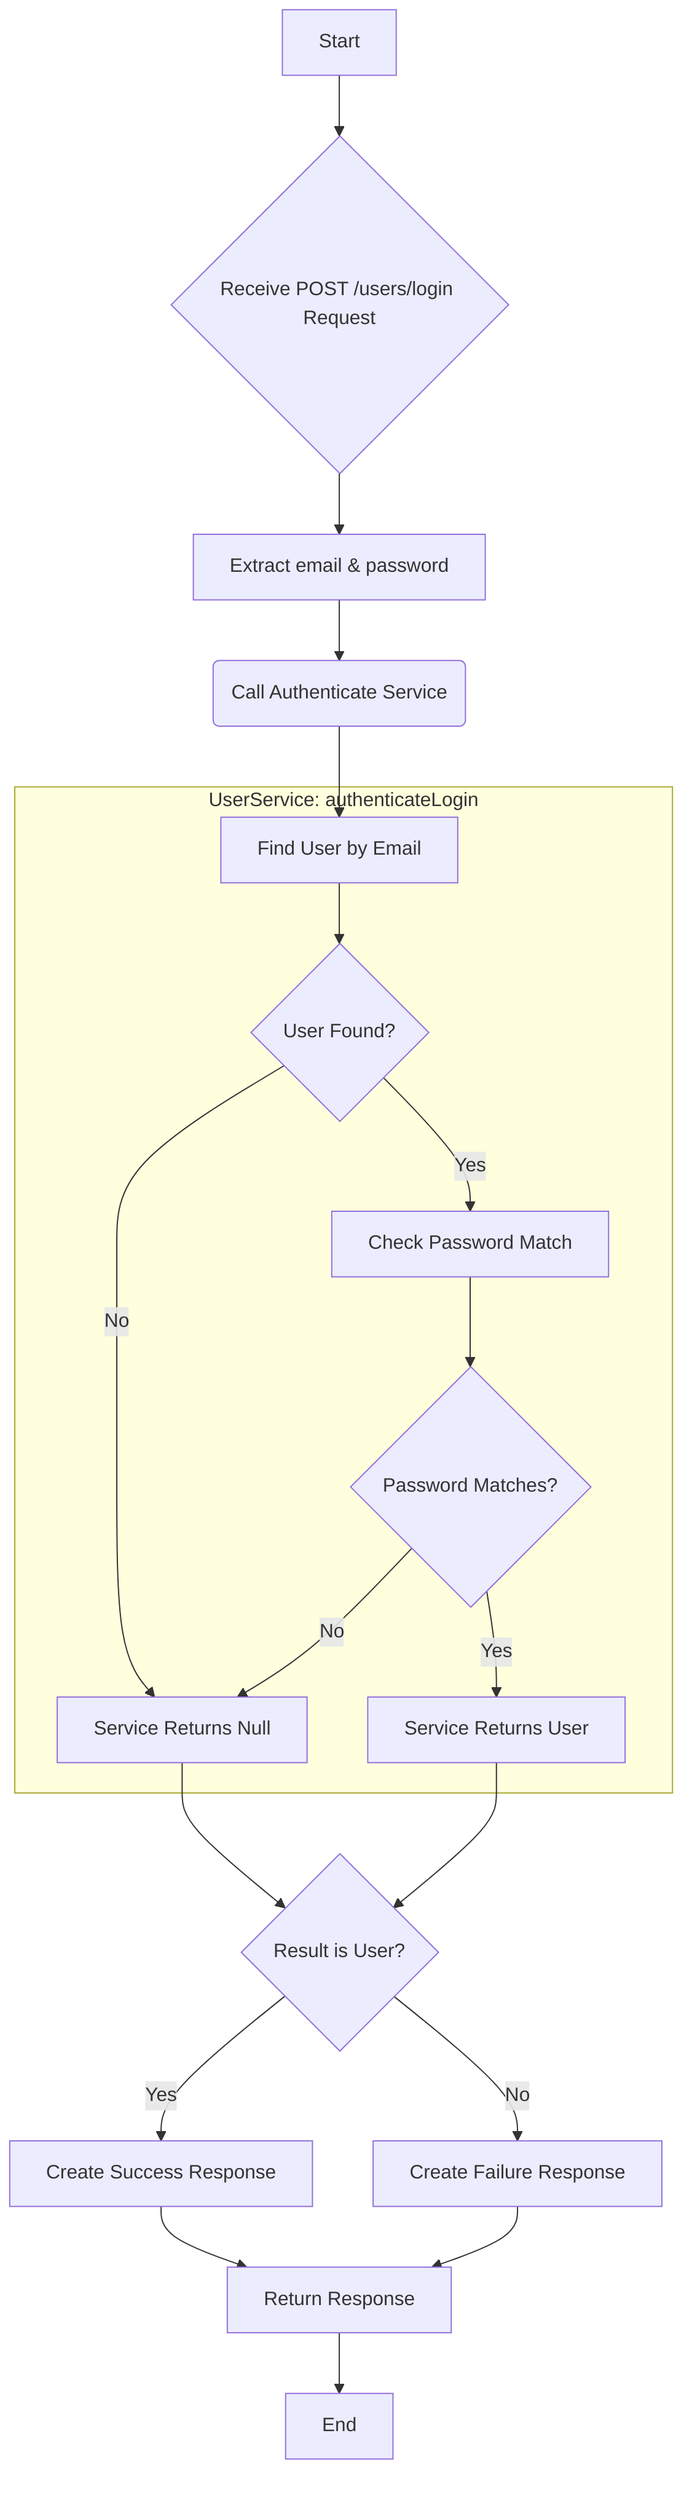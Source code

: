 graph TD
    A[Start] --> B{Receive POST /users/login Request};
    B --> C[Extract email & password];
    C --> D(Call Authenticate Service);

    subgraph "UserService: authenticateLogin"
       E[Find User by Email] --> F{User Found?};
       F -- No --> G[Service Returns Null];
       F -- Yes --> H[Check Password Match];
       H --> I{Password Matches?};
       I -- No --> G;
       I -- Yes --> J[Service Returns User];
    end

    D --> E;

    J --> K{Result is User?};
    G --> K;

    K -- Yes --> L[Create Success Response];
    K -- No --> M[Create Failure Response];
    L --> N[Return Response];
    M --> N;
    N --> Z[End];